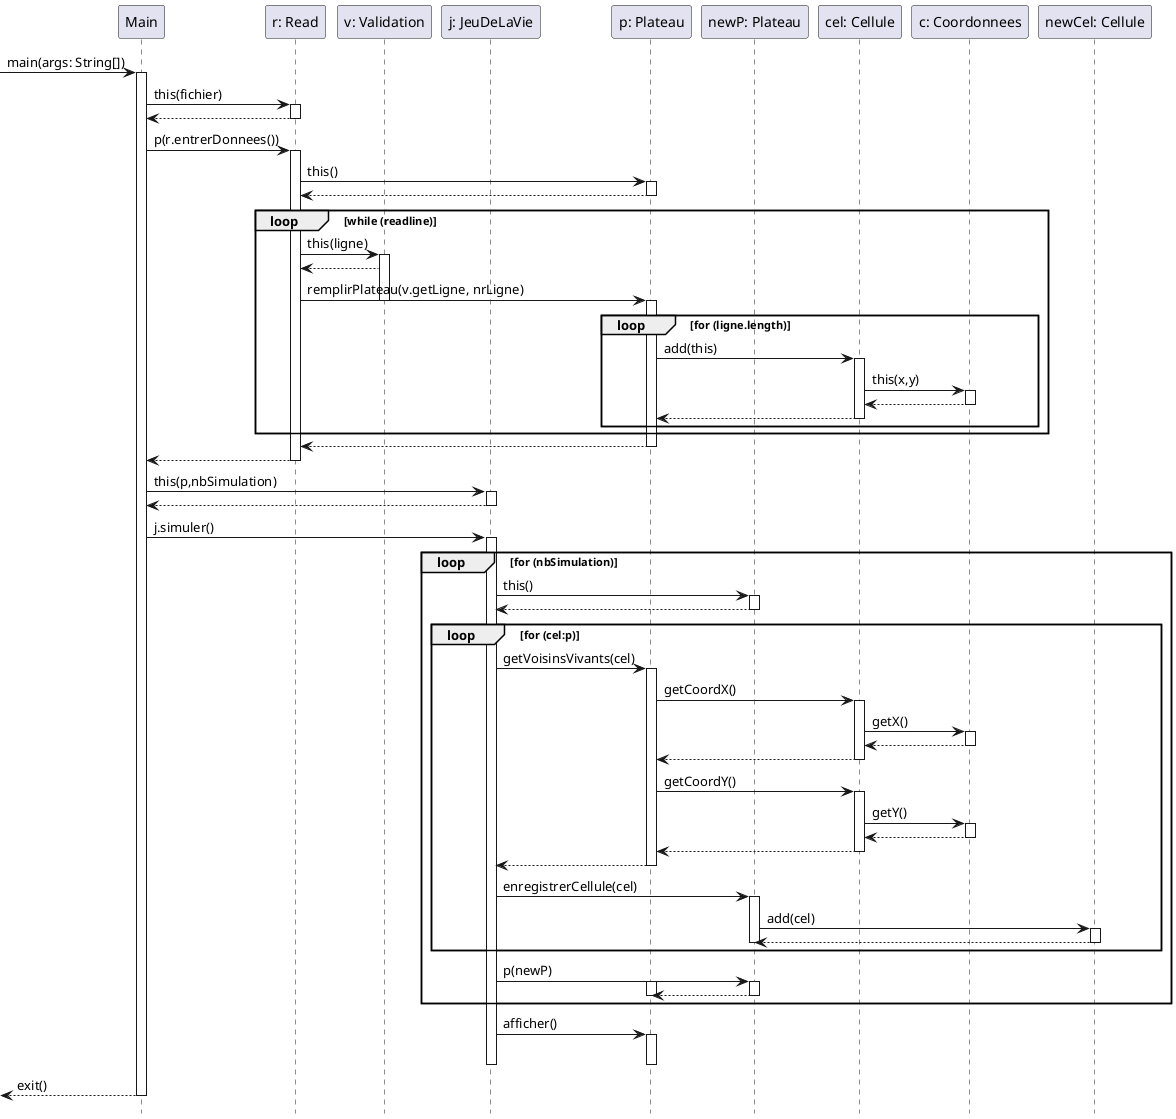 @startuml

hide footbox

participant "Main" as M
participant "r: Read" as R
participant "v: Validation" as V
participant "j: JeuDeLaVie" as J
participant "p: Plateau" as P
participant "newP: Plateau" as NP
participant "cel: Cellule" as Cel
participant "c: Coordonnees" as C
participant "newCel: Cellule" as NCel


[-> M: main(args: String[])
activate M
    M -> R: this(fichier)
    activate R
         R --> M
    deactivate R
    M -> R: p(r.entrerDonnees())
    activate R
        R -> P: this()
        activate P
            P --> R
        deactivate P
        loop while (readline)
            R -> V: this(ligne)
            activate V
                V --> R
                R -> P: remplirPlateau(v.getLigne, nrLigne)
            deactivate V
            loop for (ligne.length)
                activate P
                    P -> Cel: add(this)
                    activate Cel
                        Cel -> C: this(x,y)
                        activate C
                            C --> Cel
                        deactivate C
                        Cel --> P
                    deactivate Cel
            end
        end
                    P --> R
                deactivate P
        R --> M
    deactivate R
    M -> J: this(p,nbSimulation)
    activate J
        J --> M
    deactivate J
    M -> J: j.simuler()
    activate J
        loop for (nbSimulation)
        J -> NP: this()
        activate NP
            NP --> J
        deactivate NP
        loop for (cel:p)
        J -> P: getVoisinsVivants(cel)
        activate P
            P -> Cel: getCoordX()
            activate Cel
                Cel -> C: getX()
                activate C
                    C --> Cel
                deactivate C
                Cel --> P
            deactivate Cel

            P -> Cel: getCoordY()
            activate Cel
                Cel -> C: getY()
                activate C
                    C --> Cel
                deactivate C
                Cel --> P
            deactivate Cel
            P --> J
        deactivate P
        J -> NP: enregistrerCellule(cel)
        activate NP
            NP -> NCel:add(cel)
            activate NCel
            NCel --> NP
            deactivate NCel

        deactivate NP
        end
        J -> NP:p(newP)
        activate NP
            activate P
            NP --> P
            deactivate P
        deactivate NP
    end
        J -> P: afficher()
        activate P
        deactivate P
    deactivate J
    [<-- M:exit()
deactivate M

@enduml
